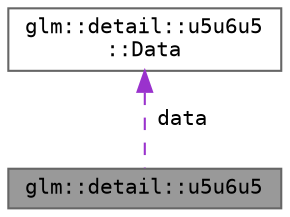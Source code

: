 digraph "glm::detail::u5u6u5"
{
 // LATEX_PDF_SIZE
  bgcolor="transparent";
  edge [fontname=Terminal,fontsize=10,labelfontname=Helvetica,labelfontsize=10];
  node [fontname=Terminal,fontsize=10,shape=box,height=0.2,width=0.4];
  Node1 [label="glm::detail::u5u6u5",height=0.2,width=0.4,color="gray40", fillcolor="grey60", style="filled", fontcolor="black",tooltip=" "];
  Node2 -> Node1 [dir="back",color="darkorchid3",style="dashed",label=" data" ];
  Node2 [label="glm::detail::u5u6u5\l::Data",height=0.2,width=0.4,color="gray40", fillcolor="white", style="filled",URL="$structglm_1_1detail_1_1u5u6u5_1_1_data.html",tooltip=" "];
}
